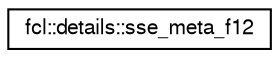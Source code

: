 digraph "Graphical Class Hierarchy"
{
  edge [fontname="FreeSans",fontsize="10",labelfontname="FreeSans",labelfontsize="10"];
  node [fontname="FreeSans",fontsize="10",shape=record];
  rankdir="LR";
  Node1 [label="fcl::details::sse_meta_f12",height=0.2,width=0.4,color="black", fillcolor="white", style="filled",URL="$a00204.html"];
}
